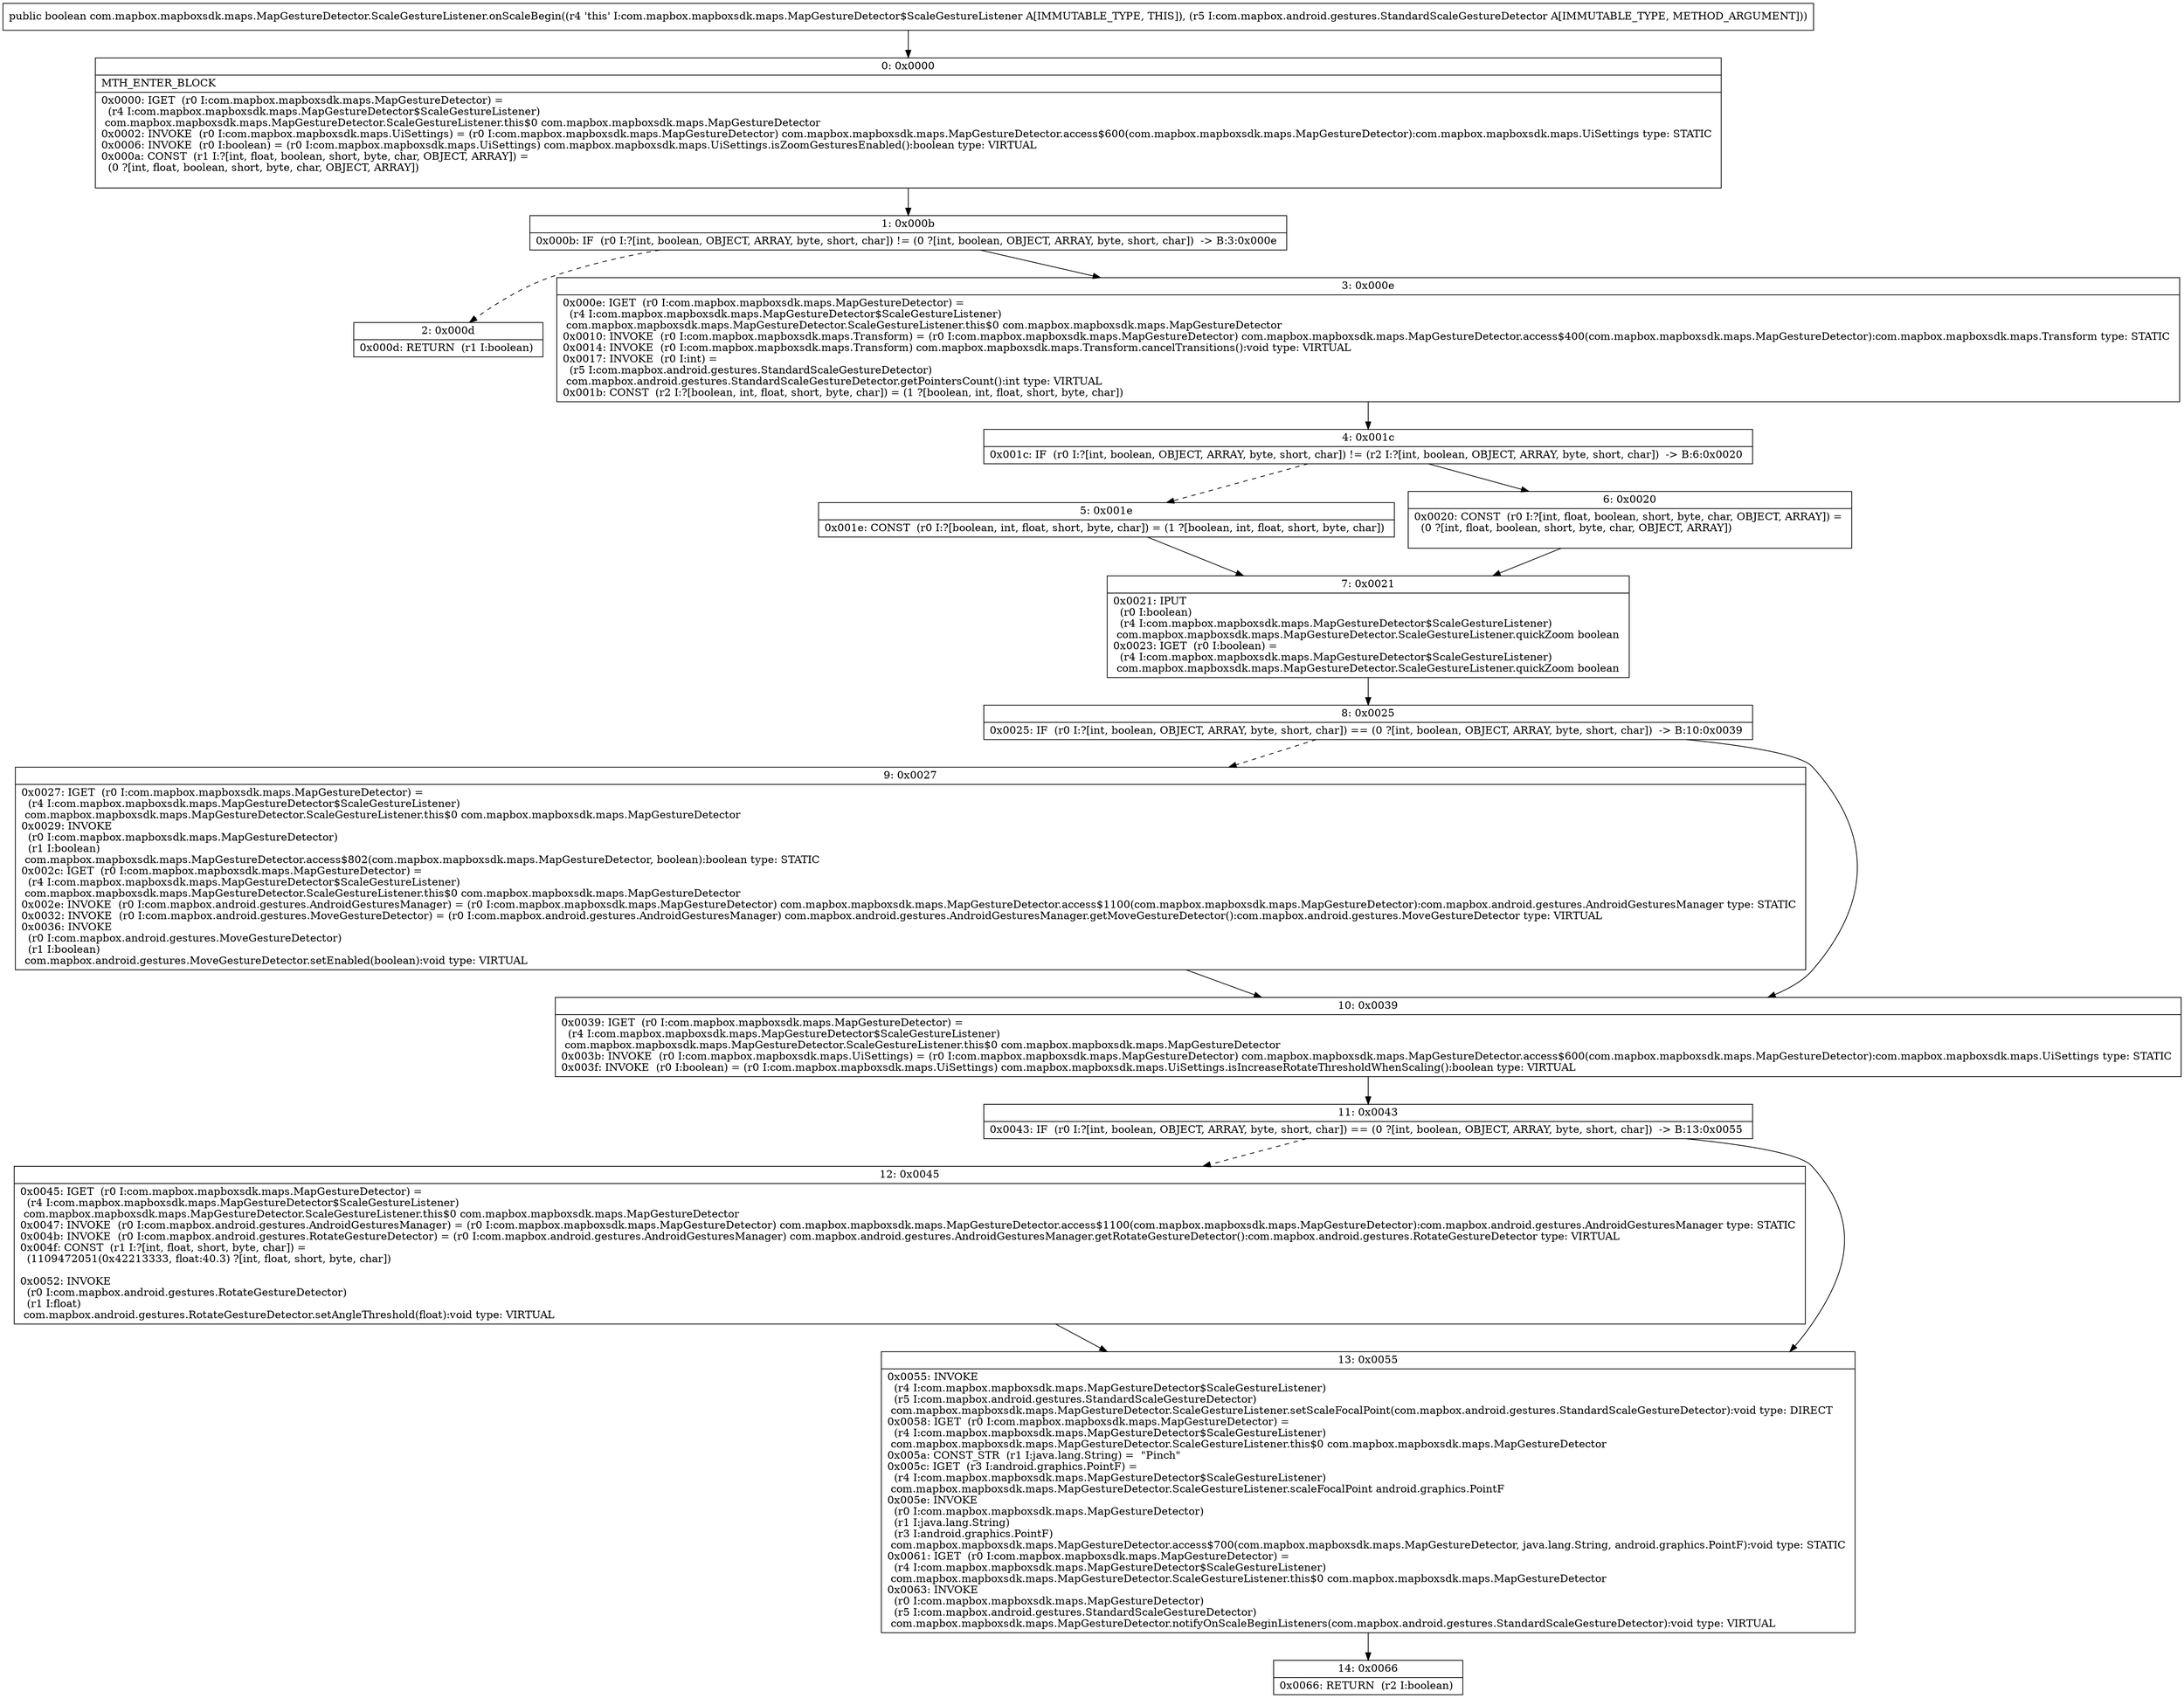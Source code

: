 digraph "CFG forcom.mapbox.mapboxsdk.maps.MapGestureDetector.ScaleGestureListener.onScaleBegin(Lcom\/mapbox\/android\/gestures\/StandardScaleGestureDetector;)Z" {
Node_0 [shape=record,label="{0\:\ 0x0000|MTH_ENTER_BLOCK\l|0x0000: IGET  (r0 I:com.mapbox.mapboxsdk.maps.MapGestureDetector) = \l  (r4 I:com.mapbox.mapboxsdk.maps.MapGestureDetector$ScaleGestureListener)\l com.mapbox.mapboxsdk.maps.MapGestureDetector.ScaleGestureListener.this$0 com.mapbox.mapboxsdk.maps.MapGestureDetector \l0x0002: INVOKE  (r0 I:com.mapbox.mapboxsdk.maps.UiSettings) = (r0 I:com.mapbox.mapboxsdk.maps.MapGestureDetector) com.mapbox.mapboxsdk.maps.MapGestureDetector.access$600(com.mapbox.mapboxsdk.maps.MapGestureDetector):com.mapbox.mapboxsdk.maps.UiSettings type: STATIC \l0x0006: INVOKE  (r0 I:boolean) = (r0 I:com.mapbox.mapboxsdk.maps.UiSettings) com.mapbox.mapboxsdk.maps.UiSettings.isZoomGesturesEnabled():boolean type: VIRTUAL \l0x000a: CONST  (r1 I:?[int, float, boolean, short, byte, char, OBJECT, ARRAY]) = \l  (0 ?[int, float, boolean, short, byte, char, OBJECT, ARRAY])\l \l}"];
Node_1 [shape=record,label="{1\:\ 0x000b|0x000b: IF  (r0 I:?[int, boolean, OBJECT, ARRAY, byte, short, char]) != (0 ?[int, boolean, OBJECT, ARRAY, byte, short, char])  \-\> B:3:0x000e \l}"];
Node_2 [shape=record,label="{2\:\ 0x000d|0x000d: RETURN  (r1 I:boolean) \l}"];
Node_3 [shape=record,label="{3\:\ 0x000e|0x000e: IGET  (r0 I:com.mapbox.mapboxsdk.maps.MapGestureDetector) = \l  (r4 I:com.mapbox.mapboxsdk.maps.MapGestureDetector$ScaleGestureListener)\l com.mapbox.mapboxsdk.maps.MapGestureDetector.ScaleGestureListener.this$0 com.mapbox.mapboxsdk.maps.MapGestureDetector \l0x0010: INVOKE  (r0 I:com.mapbox.mapboxsdk.maps.Transform) = (r0 I:com.mapbox.mapboxsdk.maps.MapGestureDetector) com.mapbox.mapboxsdk.maps.MapGestureDetector.access$400(com.mapbox.mapboxsdk.maps.MapGestureDetector):com.mapbox.mapboxsdk.maps.Transform type: STATIC \l0x0014: INVOKE  (r0 I:com.mapbox.mapboxsdk.maps.Transform) com.mapbox.mapboxsdk.maps.Transform.cancelTransitions():void type: VIRTUAL \l0x0017: INVOKE  (r0 I:int) = \l  (r5 I:com.mapbox.android.gestures.StandardScaleGestureDetector)\l com.mapbox.android.gestures.StandardScaleGestureDetector.getPointersCount():int type: VIRTUAL \l0x001b: CONST  (r2 I:?[boolean, int, float, short, byte, char]) = (1 ?[boolean, int, float, short, byte, char]) \l}"];
Node_4 [shape=record,label="{4\:\ 0x001c|0x001c: IF  (r0 I:?[int, boolean, OBJECT, ARRAY, byte, short, char]) != (r2 I:?[int, boolean, OBJECT, ARRAY, byte, short, char])  \-\> B:6:0x0020 \l}"];
Node_5 [shape=record,label="{5\:\ 0x001e|0x001e: CONST  (r0 I:?[boolean, int, float, short, byte, char]) = (1 ?[boolean, int, float, short, byte, char]) \l}"];
Node_6 [shape=record,label="{6\:\ 0x0020|0x0020: CONST  (r0 I:?[int, float, boolean, short, byte, char, OBJECT, ARRAY]) = \l  (0 ?[int, float, boolean, short, byte, char, OBJECT, ARRAY])\l \l}"];
Node_7 [shape=record,label="{7\:\ 0x0021|0x0021: IPUT  \l  (r0 I:boolean)\l  (r4 I:com.mapbox.mapboxsdk.maps.MapGestureDetector$ScaleGestureListener)\l com.mapbox.mapboxsdk.maps.MapGestureDetector.ScaleGestureListener.quickZoom boolean \l0x0023: IGET  (r0 I:boolean) = \l  (r4 I:com.mapbox.mapboxsdk.maps.MapGestureDetector$ScaleGestureListener)\l com.mapbox.mapboxsdk.maps.MapGestureDetector.ScaleGestureListener.quickZoom boolean \l}"];
Node_8 [shape=record,label="{8\:\ 0x0025|0x0025: IF  (r0 I:?[int, boolean, OBJECT, ARRAY, byte, short, char]) == (0 ?[int, boolean, OBJECT, ARRAY, byte, short, char])  \-\> B:10:0x0039 \l}"];
Node_9 [shape=record,label="{9\:\ 0x0027|0x0027: IGET  (r0 I:com.mapbox.mapboxsdk.maps.MapGestureDetector) = \l  (r4 I:com.mapbox.mapboxsdk.maps.MapGestureDetector$ScaleGestureListener)\l com.mapbox.mapboxsdk.maps.MapGestureDetector.ScaleGestureListener.this$0 com.mapbox.mapboxsdk.maps.MapGestureDetector \l0x0029: INVOKE  \l  (r0 I:com.mapbox.mapboxsdk.maps.MapGestureDetector)\l  (r1 I:boolean)\l com.mapbox.mapboxsdk.maps.MapGestureDetector.access$802(com.mapbox.mapboxsdk.maps.MapGestureDetector, boolean):boolean type: STATIC \l0x002c: IGET  (r0 I:com.mapbox.mapboxsdk.maps.MapGestureDetector) = \l  (r4 I:com.mapbox.mapboxsdk.maps.MapGestureDetector$ScaleGestureListener)\l com.mapbox.mapboxsdk.maps.MapGestureDetector.ScaleGestureListener.this$0 com.mapbox.mapboxsdk.maps.MapGestureDetector \l0x002e: INVOKE  (r0 I:com.mapbox.android.gestures.AndroidGesturesManager) = (r0 I:com.mapbox.mapboxsdk.maps.MapGestureDetector) com.mapbox.mapboxsdk.maps.MapGestureDetector.access$1100(com.mapbox.mapboxsdk.maps.MapGestureDetector):com.mapbox.android.gestures.AndroidGesturesManager type: STATIC \l0x0032: INVOKE  (r0 I:com.mapbox.android.gestures.MoveGestureDetector) = (r0 I:com.mapbox.android.gestures.AndroidGesturesManager) com.mapbox.android.gestures.AndroidGesturesManager.getMoveGestureDetector():com.mapbox.android.gestures.MoveGestureDetector type: VIRTUAL \l0x0036: INVOKE  \l  (r0 I:com.mapbox.android.gestures.MoveGestureDetector)\l  (r1 I:boolean)\l com.mapbox.android.gestures.MoveGestureDetector.setEnabled(boolean):void type: VIRTUAL \l}"];
Node_10 [shape=record,label="{10\:\ 0x0039|0x0039: IGET  (r0 I:com.mapbox.mapboxsdk.maps.MapGestureDetector) = \l  (r4 I:com.mapbox.mapboxsdk.maps.MapGestureDetector$ScaleGestureListener)\l com.mapbox.mapboxsdk.maps.MapGestureDetector.ScaleGestureListener.this$0 com.mapbox.mapboxsdk.maps.MapGestureDetector \l0x003b: INVOKE  (r0 I:com.mapbox.mapboxsdk.maps.UiSettings) = (r0 I:com.mapbox.mapboxsdk.maps.MapGestureDetector) com.mapbox.mapboxsdk.maps.MapGestureDetector.access$600(com.mapbox.mapboxsdk.maps.MapGestureDetector):com.mapbox.mapboxsdk.maps.UiSettings type: STATIC \l0x003f: INVOKE  (r0 I:boolean) = (r0 I:com.mapbox.mapboxsdk.maps.UiSettings) com.mapbox.mapboxsdk.maps.UiSettings.isIncreaseRotateThresholdWhenScaling():boolean type: VIRTUAL \l}"];
Node_11 [shape=record,label="{11\:\ 0x0043|0x0043: IF  (r0 I:?[int, boolean, OBJECT, ARRAY, byte, short, char]) == (0 ?[int, boolean, OBJECT, ARRAY, byte, short, char])  \-\> B:13:0x0055 \l}"];
Node_12 [shape=record,label="{12\:\ 0x0045|0x0045: IGET  (r0 I:com.mapbox.mapboxsdk.maps.MapGestureDetector) = \l  (r4 I:com.mapbox.mapboxsdk.maps.MapGestureDetector$ScaleGestureListener)\l com.mapbox.mapboxsdk.maps.MapGestureDetector.ScaleGestureListener.this$0 com.mapbox.mapboxsdk.maps.MapGestureDetector \l0x0047: INVOKE  (r0 I:com.mapbox.android.gestures.AndroidGesturesManager) = (r0 I:com.mapbox.mapboxsdk.maps.MapGestureDetector) com.mapbox.mapboxsdk.maps.MapGestureDetector.access$1100(com.mapbox.mapboxsdk.maps.MapGestureDetector):com.mapbox.android.gestures.AndroidGesturesManager type: STATIC \l0x004b: INVOKE  (r0 I:com.mapbox.android.gestures.RotateGestureDetector) = (r0 I:com.mapbox.android.gestures.AndroidGesturesManager) com.mapbox.android.gestures.AndroidGesturesManager.getRotateGestureDetector():com.mapbox.android.gestures.RotateGestureDetector type: VIRTUAL \l0x004f: CONST  (r1 I:?[int, float, short, byte, char]) = \l  (1109472051(0x42213333, float:40.3) ?[int, float, short, byte, char])\l \l0x0052: INVOKE  \l  (r0 I:com.mapbox.android.gestures.RotateGestureDetector)\l  (r1 I:float)\l com.mapbox.android.gestures.RotateGestureDetector.setAngleThreshold(float):void type: VIRTUAL \l}"];
Node_13 [shape=record,label="{13\:\ 0x0055|0x0055: INVOKE  \l  (r4 I:com.mapbox.mapboxsdk.maps.MapGestureDetector$ScaleGestureListener)\l  (r5 I:com.mapbox.android.gestures.StandardScaleGestureDetector)\l com.mapbox.mapboxsdk.maps.MapGestureDetector.ScaleGestureListener.setScaleFocalPoint(com.mapbox.android.gestures.StandardScaleGestureDetector):void type: DIRECT \l0x0058: IGET  (r0 I:com.mapbox.mapboxsdk.maps.MapGestureDetector) = \l  (r4 I:com.mapbox.mapboxsdk.maps.MapGestureDetector$ScaleGestureListener)\l com.mapbox.mapboxsdk.maps.MapGestureDetector.ScaleGestureListener.this$0 com.mapbox.mapboxsdk.maps.MapGestureDetector \l0x005a: CONST_STR  (r1 I:java.lang.String) =  \"Pinch\" \l0x005c: IGET  (r3 I:android.graphics.PointF) = \l  (r4 I:com.mapbox.mapboxsdk.maps.MapGestureDetector$ScaleGestureListener)\l com.mapbox.mapboxsdk.maps.MapGestureDetector.ScaleGestureListener.scaleFocalPoint android.graphics.PointF \l0x005e: INVOKE  \l  (r0 I:com.mapbox.mapboxsdk.maps.MapGestureDetector)\l  (r1 I:java.lang.String)\l  (r3 I:android.graphics.PointF)\l com.mapbox.mapboxsdk.maps.MapGestureDetector.access$700(com.mapbox.mapboxsdk.maps.MapGestureDetector, java.lang.String, android.graphics.PointF):void type: STATIC \l0x0061: IGET  (r0 I:com.mapbox.mapboxsdk.maps.MapGestureDetector) = \l  (r4 I:com.mapbox.mapboxsdk.maps.MapGestureDetector$ScaleGestureListener)\l com.mapbox.mapboxsdk.maps.MapGestureDetector.ScaleGestureListener.this$0 com.mapbox.mapboxsdk.maps.MapGestureDetector \l0x0063: INVOKE  \l  (r0 I:com.mapbox.mapboxsdk.maps.MapGestureDetector)\l  (r5 I:com.mapbox.android.gestures.StandardScaleGestureDetector)\l com.mapbox.mapboxsdk.maps.MapGestureDetector.notifyOnScaleBeginListeners(com.mapbox.android.gestures.StandardScaleGestureDetector):void type: VIRTUAL \l}"];
Node_14 [shape=record,label="{14\:\ 0x0066|0x0066: RETURN  (r2 I:boolean) \l}"];
MethodNode[shape=record,label="{public boolean com.mapbox.mapboxsdk.maps.MapGestureDetector.ScaleGestureListener.onScaleBegin((r4 'this' I:com.mapbox.mapboxsdk.maps.MapGestureDetector$ScaleGestureListener A[IMMUTABLE_TYPE, THIS]), (r5 I:com.mapbox.android.gestures.StandardScaleGestureDetector A[IMMUTABLE_TYPE, METHOD_ARGUMENT])) }"];
MethodNode -> Node_0;
Node_0 -> Node_1;
Node_1 -> Node_2[style=dashed];
Node_1 -> Node_3;
Node_3 -> Node_4;
Node_4 -> Node_5[style=dashed];
Node_4 -> Node_6;
Node_5 -> Node_7;
Node_6 -> Node_7;
Node_7 -> Node_8;
Node_8 -> Node_9[style=dashed];
Node_8 -> Node_10;
Node_9 -> Node_10;
Node_10 -> Node_11;
Node_11 -> Node_12[style=dashed];
Node_11 -> Node_13;
Node_12 -> Node_13;
Node_13 -> Node_14;
}

